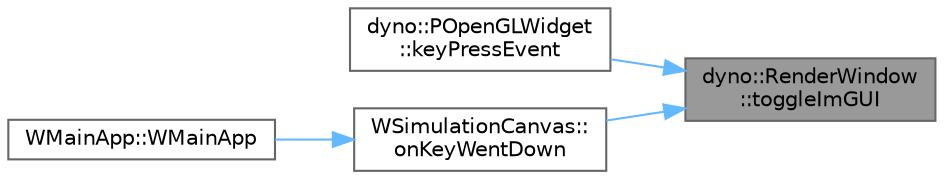 digraph "dyno::RenderWindow::toggleImGUI"
{
 // LATEX_PDF_SIZE
  bgcolor="transparent";
  edge [fontname=Helvetica,fontsize=10,labelfontname=Helvetica,labelfontsize=10];
  node [fontname=Helvetica,fontsize=10,shape=box,height=0.2,width=0.4];
  rankdir="RL";
  Node1 [id="Node000001",label="dyno::RenderWindow\l::toggleImGUI",height=0.2,width=0.4,color="gray40", fillcolor="grey60", style="filled", fontcolor="black",tooltip=" "];
  Node1 -> Node2 [id="edge1_Node000001_Node000002",dir="back",color="steelblue1",style="solid",tooltip=" "];
  Node2 [id="Node000002",label="dyno::POpenGLWidget\l::keyPressEvent",height=0.2,width=0.4,color="grey40", fillcolor="white", style="filled",URL="$classdyno_1_1_p_open_g_l_widget.html#a82b50fb69e271eb350c2a705d5d8dd78",tooltip=" "];
  Node1 -> Node3 [id="edge2_Node000001_Node000003",dir="back",color="steelblue1",style="solid",tooltip=" "];
  Node3 [id="Node000003",label="WSimulationCanvas::\lonKeyWentDown",height=0.2,width=0.4,color="grey40", fillcolor="white", style="filled",URL="$class_w_simulation_canvas.html#ae8719e00ddcb1628dd45aeba2b6302af",tooltip=" "];
  Node3 -> Node4 [id="edge3_Node000003_Node000004",dir="back",color="steelblue1",style="solid",tooltip=" "];
  Node4 [id="Node000004",label="WMainApp::WMainApp",height=0.2,width=0.4,color="grey40", fillcolor="white", style="filled",URL="$class_w_main_app.html#a63f4fc69566a49e7412ca5602b19946b",tooltip=" "];
}
